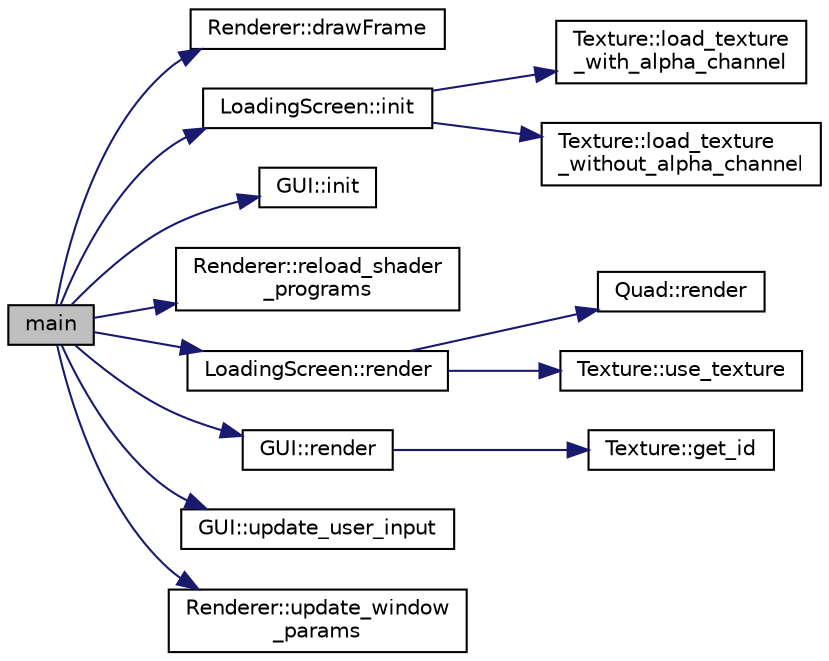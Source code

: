 digraph "main"
{
 // INTERACTIVE_SVG=YES
 // LATEX_PDF_SIZE
  bgcolor="transparent";
  edge [fontname="Helvetica",fontsize="10",labelfontname="Helvetica",labelfontsize="10"];
  node [fontname="Helvetica",fontsize="10",shape=record];
  rankdir="LR";
  Node1 [label="main",height=0.2,width=0.4,color="black", fillcolor="grey75", style="filled", fontcolor="black",tooltip=" "];
  Node1 -> Node2 [color="midnightblue",fontsize="10",style="solid",fontname="Helvetica"];
  Node2 [label="Renderer::drawFrame",height=0.2,width=0.4,color="black",URL="$d4/d44/class_renderer.html#a70f159ac4e813c01e355273b53f6b51b",tooltip=" "];
  Node1 -> Node3 [color="midnightblue",fontsize="10",style="solid",fontname="Helvetica"];
  Node3 [label="LoadingScreen::init",height=0.2,width=0.4,color="black",URL="$d9/dd7/class_loading_screen.html#a72cc9b197a54aab590ebf062971626b2",tooltip=" "];
  Node3 -> Node4 [color="midnightblue",fontsize="10",style="solid",fontname="Helvetica"];
  Node4 [label="Texture::load_texture\l_with_alpha_channel",height=0.2,width=0.4,color="black",URL="$d2/d7f/class_texture.html#aac8edf700b4323b86a7bfa322d186ca5",tooltip=" "];
  Node3 -> Node5 [color="midnightblue",fontsize="10",style="solid",fontname="Helvetica"];
  Node5 [label="Texture::load_texture\l_without_alpha_channel",height=0.2,width=0.4,color="black",URL="$d2/d7f/class_texture.html#a39518e6212f94918b566d01630d1a749",tooltip=" "];
  Node1 -> Node6 [color="midnightblue",fontsize="10",style="solid",fontname="Helvetica"];
  Node6 [label="GUI::init",height=0.2,width=0.4,color="black",URL="$d3/d57/class_g_u_i.html#abe01c4db97be141742d52be2e1f19b15",tooltip=" "];
  Node1 -> Node7 [color="midnightblue",fontsize="10",style="solid",fontname="Helvetica"];
  Node7 [label="Renderer::reload_shader\l_programs",height=0.2,width=0.4,color="black",URL="$d4/d44/class_renderer.html#abc9b64430ae1189acd17b34543c23e55",tooltip=" "];
  Node1 -> Node8 [color="midnightblue",fontsize="10",style="solid",fontname="Helvetica"];
  Node8 [label="LoadingScreen::render",height=0.2,width=0.4,color="black",URL="$d9/dd7/class_loading_screen.html#a840499311847eb8d02a4d1a162506ccf",tooltip=" "];
  Node8 -> Node9 [color="midnightblue",fontsize="10",style="solid",fontname="Helvetica"];
  Node9 [label="Quad::render",height=0.2,width=0.4,color="black",URL="$d3/df8/class_quad.html#aa154d8f02a63139b2d2d9e772f5ee142",tooltip=" "];
  Node8 -> Node10 [color="midnightblue",fontsize="10",style="solid",fontname="Helvetica"];
  Node10 [label="Texture::use_texture",height=0.2,width=0.4,color="black",URL="$d2/d7f/class_texture.html#a52e79975124df40c3e294ad2e0791ba5",tooltip=" "];
  Node1 -> Node11 [color="midnightblue",fontsize="10",style="solid",fontname="Helvetica"];
  Node11 [label="GUI::render",height=0.2,width=0.4,color="black",URL="$d3/d57/class_g_u_i.html#a560db89fa6ec13445c91ce73f3c6f2e0",tooltip=" "];
  Node11 -> Node12 [color="midnightblue",fontsize="10",style="solid",fontname="Helvetica"];
  Node12 [label="Texture::get_id",height=0.2,width=0.4,color="black",URL="$d2/d7f/class_texture.html#a53aa350bde0fc93271c74e2bd2b391fa",tooltip=" "];
  Node1 -> Node13 [color="midnightblue",fontsize="10",style="solid",fontname="Helvetica"];
  Node13 [label="GUI::update_user_input",height=0.2,width=0.4,color="black",URL="$d3/d57/class_g_u_i.html#a8567aa88b4d6a2a14e7951dd74401c6b",tooltip=" "];
  Node1 -> Node14 [color="midnightblue",fontsize="10",style="solid",fontname="Helvetica"];
  Node14 [label="Renderer::update_window\l_params",height=0.2,width=0.4,color="black",URL="$d4/d44/class_renderer.html#a015ede509aab9b53a19f5dcee76b1824",tooltip=" "];
}
